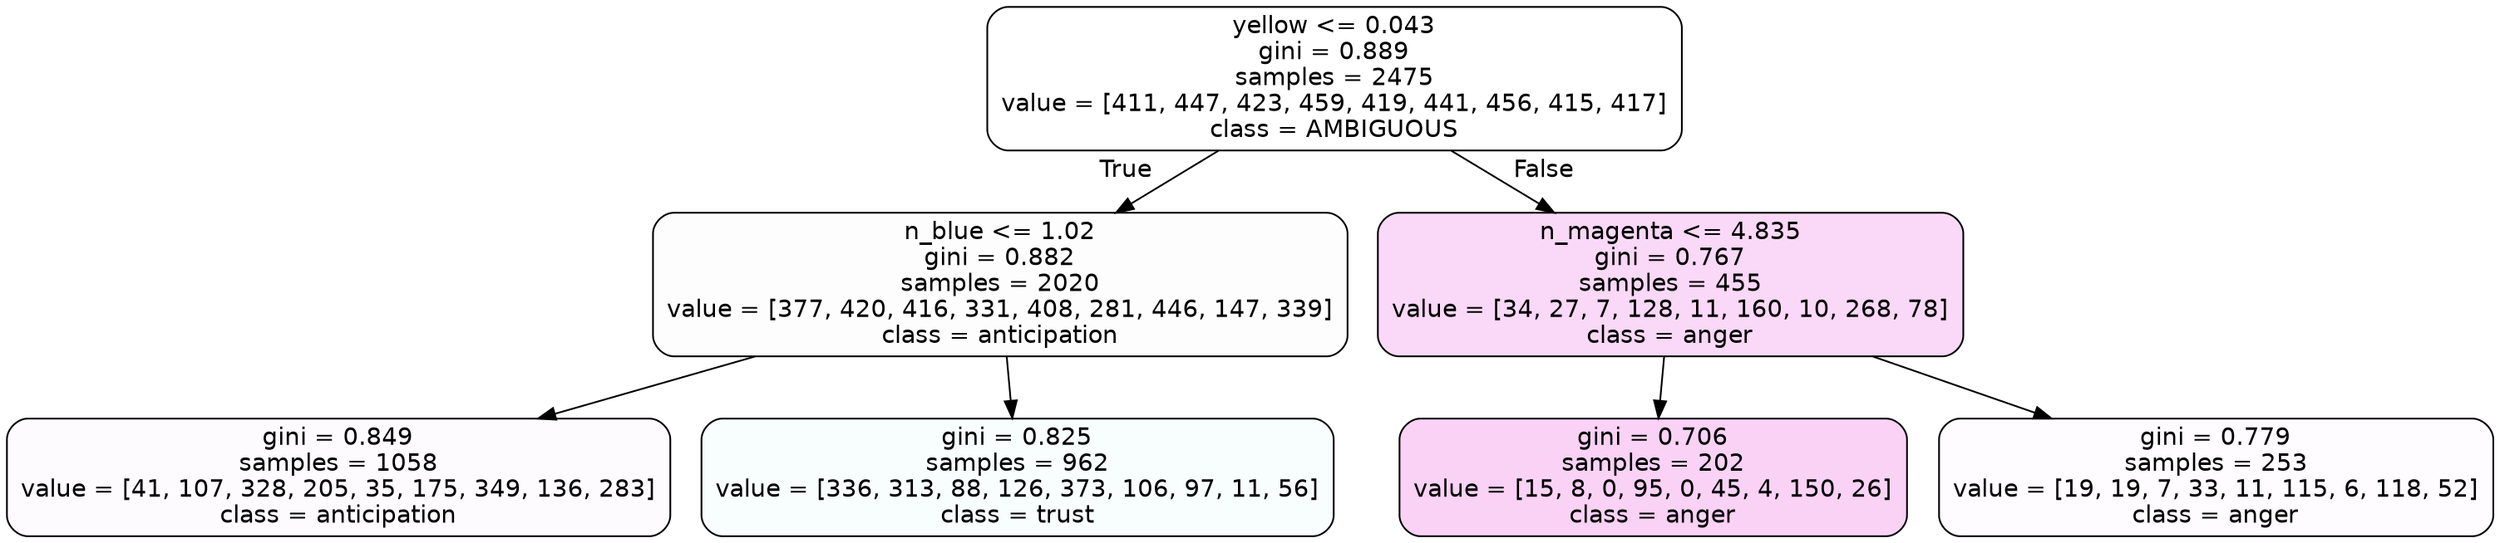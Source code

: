 digraph Tree {
node [shape=box, style="filled, rounded", color="black", fontname=helvetica] ;
edge [fontname=helvetica] ;
0 [label="yellow <= 0.043\ngini = 0.889\nsamples = 2475\nvalue = [411, 447, 423, 459, 419, 441, 456, 415, 417]\nclass = AMBIGUOUS", fillcolor="#39e58100"] ;
1 [label="n_blue <= 1.02\ngini = 0.882\nsamples = 2020\nvalue = [377, 420, 416, 331, 408, 281, 446, 147, 339]\nclass = anticipation", fillcolor="#8139e502"] ;
0 -> 1 [labeldistance=2.5, labelangle=45, headlabel="True"] ;
2 [label="gini = 0.849\nsamples = 1058\nvalue = [41, 107, 328, 205, 35, 175, 349, 136, 283]\nclass = anticipation", fillcolor="#8139e504"] ;
1 -> 2 ;
3 [label="gini = 0.825\nsamples = 962\nvalue = [336, 313, 88, 126, 373, 106, 97, 11, 56]\nclass = trust", fillcolor="#39d7e508"] ;
1 -> 3 ;
4 [label="n_magenta <= 4.835\ngini = 0.767\nsamples = 455\nvalue = [34, 27, 7, 128, 11, 160, 10, 268, 78]\nclass = anger", fillcolor="#e539d731"] ;
0 -> 4 [labeldistance=2.5, labelangle=-45, headlabel="False"] ;
5 [label="gini = 0.706\nsamples = 202\nvalue = [15, 8, 0, 95, 0, 45, 4, 150, 26]\nclass = anger", fillcolor="#e539d739"] ;
4 -> 5 ;
6 [label="gini = 0.779\nsamples = 253\nvalue = [19, 19, 7, 33, 11, 115, 6, 118, 52]\nclass = anger", fillcolor="#e539d703"] ;
4 -> 6 ;
}